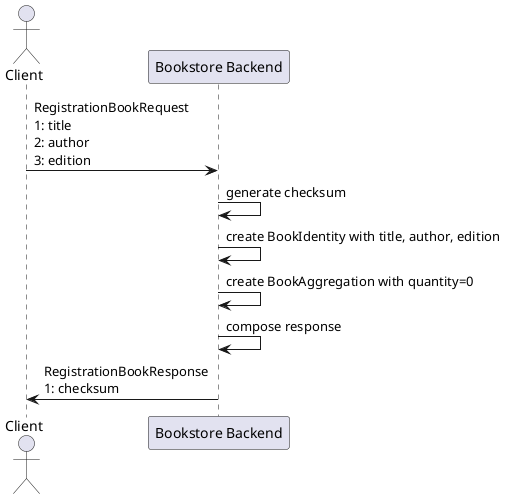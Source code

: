 @startuml
'https://plantuml.com/sequence-diagram

actor Client as C
participant "Bookstore Backend" as BSBE

C -> BSBE: RegistrationBookRequest \n1: title\n2: author\n3: edition
BSBE -> BSBE: generate checksum
BSBE -> BSBE: create BookIdentity with title, author, edition
BSBE -> BSBE: create BookAggregation with quantity=0
BSBE -> BSBE: compose response
BSBE -> C: RegistrationBookResponse \n1: checksum
@enduml